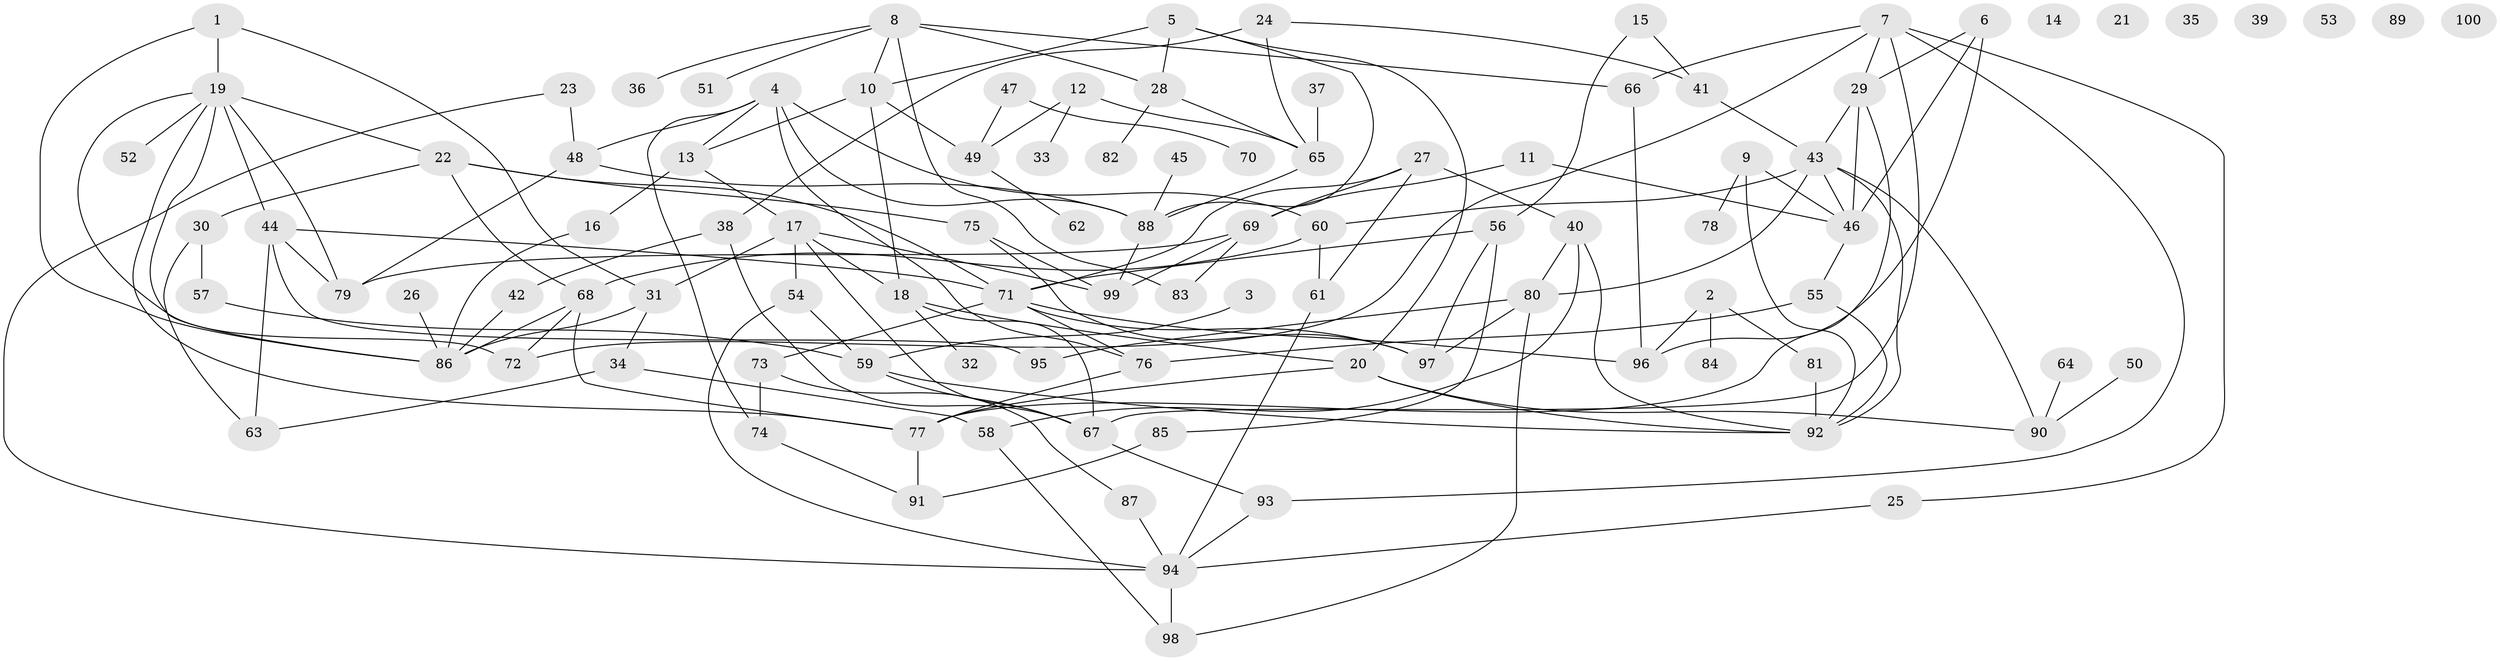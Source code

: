 // Generated by graph-tools (version 1.1) at 2025/40/03/09/25 04:40:24]
// undirected, 100 vertices, 161 edges
graph export_dot {
graph [start="1"]
  node [color=gray90,style=filled];
  1;
  2;
  3;
  4;
  5;
  6;
  7;
  8;
  9;
  10;
  11;
  12;
  13;
  14;
  15;
  16;
  17;
  18;
  19;
  20;
  21;
  22;
  23;
  24;
  25;
  26;
  27;
  28;
  29;
  30;
  31;
  32;
  33;
  34;
  35;
  36;
  37;
  38;
  39;
  40;
  41;
  42;
  43;
  44;
  45;
  46;
  47;
  48;
  49;
  50;
  51;
  52;
  53;
  54;
  55;
  56;
  57;
  58;
  59;
  60;
  61;
  62;
  63;
  64;
  65;
  66;
  67;
  68;
  69;
  70;
  71;
  72;
  73;
  74;
  75;
  76;
  77;
  78;
  79;
  80;
  81;
  82;
  83;
  84;
  85;
  86;
  87;
  88;
  89;
  90;
  91;
  92;
  93;
  94;
  95;
  96;
  97;
  98;
  99;
  100;
  1 -- 19;
  1 -- 31;
  1 -- 86;
  2 -- 81;
  2 -- 84;
  2 -- 96;
  3 -- 59;
  4 -- 13;
  4 -- 48;
  4 -- 60;
  4 -- 74;
  4 -- 76;
  4 -- 88;
  5 -- 10;
  5 -- 20;
  5 -- 28;
  5 -- 88;
  6 -- 29;
  6 -- 46;
  6 -- 96;
  7 -- 25;
  7 -- 29;
  7 -- 66;
  7 -- 67;
  7 -- 72;
  7 -- 93;
  8 -- 10;
  8 -- 28;
  8 -- 36;
  8 -- 51;
  8 -- 66;
  8 -- 83;
  9 -- 46;
  9 -- 78;
  9 -- 92;
  10 -- 13;
  10 -- 18;
  10 -- 49;
  11 -- 46;
  11 -- 69;
  12 -- 33;
  12 -- 49;
  12 -- 65;
  13 -- 16;
  13 -- 17;
  15 -- 41;
  15 -- 56;
  16 -- 86;
  17 -- 18;
  17 -- 31;
  17 -- 54;
  17 -- 67;
  17 -- 99;
  18 -- 20;
  18 -- 32;
  18 -- 67;
  19 -- 22;
  19 -- 44;
  19 -- 52;
  19 -- 72;
  19 -- 77;
  19 -- 79;
  19 -- 86;
  20 -- 77;
  20 -- 90;
  20 -- 92;
  22 -- 30;
  22 -- 68;
  22 -- 71;
  22 -- 75;
  23 -- 48;
  23 -- 94;
  24 -- 38;
  24 -- 41;
  24 -- 65;
  25 -- 94;
  26 -- 86;
  27 -- 40;
  27 -- 61;
  27 -- 69;
  27 -- 71;
  28 -- 65;
  28 -- 82;
  29 -- 43;
  29 -- 46;
  29 -- 77;
  30 -- 57;
  30 -- 63;
  31 -- 34;
  31 -- 86;
  34 -- 58;
  34 -- 63;
  37 -- 65;
  38 -- 42;
  38 -- 67;
  40 -- 58;
  40 -- 80;
  40 -- 92;
  41 -- 43;
  42 -- 86;
  43 -- 46;
  43 -- 60;
  43 -- 80;
  43 -- 90;
  43 -- 92;
  44 -- 63;
  44 -- 71;
  44 -- 79;
  44 -- 95;
  45 -- 88;
  46 -- 55;
  47 -- 49;
  47 -- 70;
  48 -- 79;
  48 -- 88;
  49 -- 62;
  50 -- 90;
  54 -- 59;
  54 -- 94;
  55 -- 76;
  55 -- 92;
  56 -- 71;
  56 -- 85;
  56 -- 97;
  57 -- 59;
  58 -- 98;
  59 -- 67;
  59 -- 92;
  60 -- 61;
  60 -- 68;
  61 -- 94;
  64 -- 90;
  65 -- 88;
  66 -- 96;
  67 -- 93;
  68 -- 72;
  68 -- 77;
  68 -- 86;
  69 -- 79;
  69 -- 83;
  69 -- 99;
  71 -- 73;
  71 -- 76;
  71 -- 96;
  71 -- 97;
  73 -- 74;
  73 -- 87;
  74 -- 91;
  75 -- 97;
  75 -- 99;
  76 -- 77;
  77 -- 91;
  80 -- 95;
  80 -- 97;
  80 -- 98;
  81 -- 92;
  85 -- 91;
  87 -- 94;
  88 -- 99;
  93 -- 94;
  94 -- 98;
}
